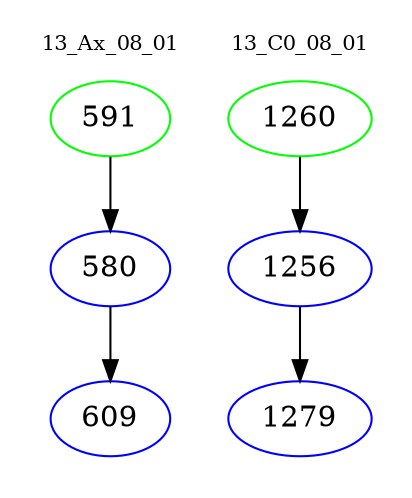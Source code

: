 digraph{
subgraph cluster_0 {
color = white
label = "13_Ax_08_01";
fontsize=10;
T0_591 [label="591", color="green"]
T0_591 -> T0_580 [color="black"]
T0_580 [label="580", color="blue"]
T0_580 -> T0_609 [color="black"]
T0_609 [label="609", color="blue"]
}
subgraph cluster_1 {
color = white
label = "13_C0_08_01";
fontsize=10;
T1_1260 [label="1260", color="green"]
T1_1260 -> T1_1256 [color="black"]
T1_1256 [label="1256", color="blue"]
T1_1256 -> T1_1279 [color="black"]
T1_1279 [label="1279", color="blue"]
}
}
